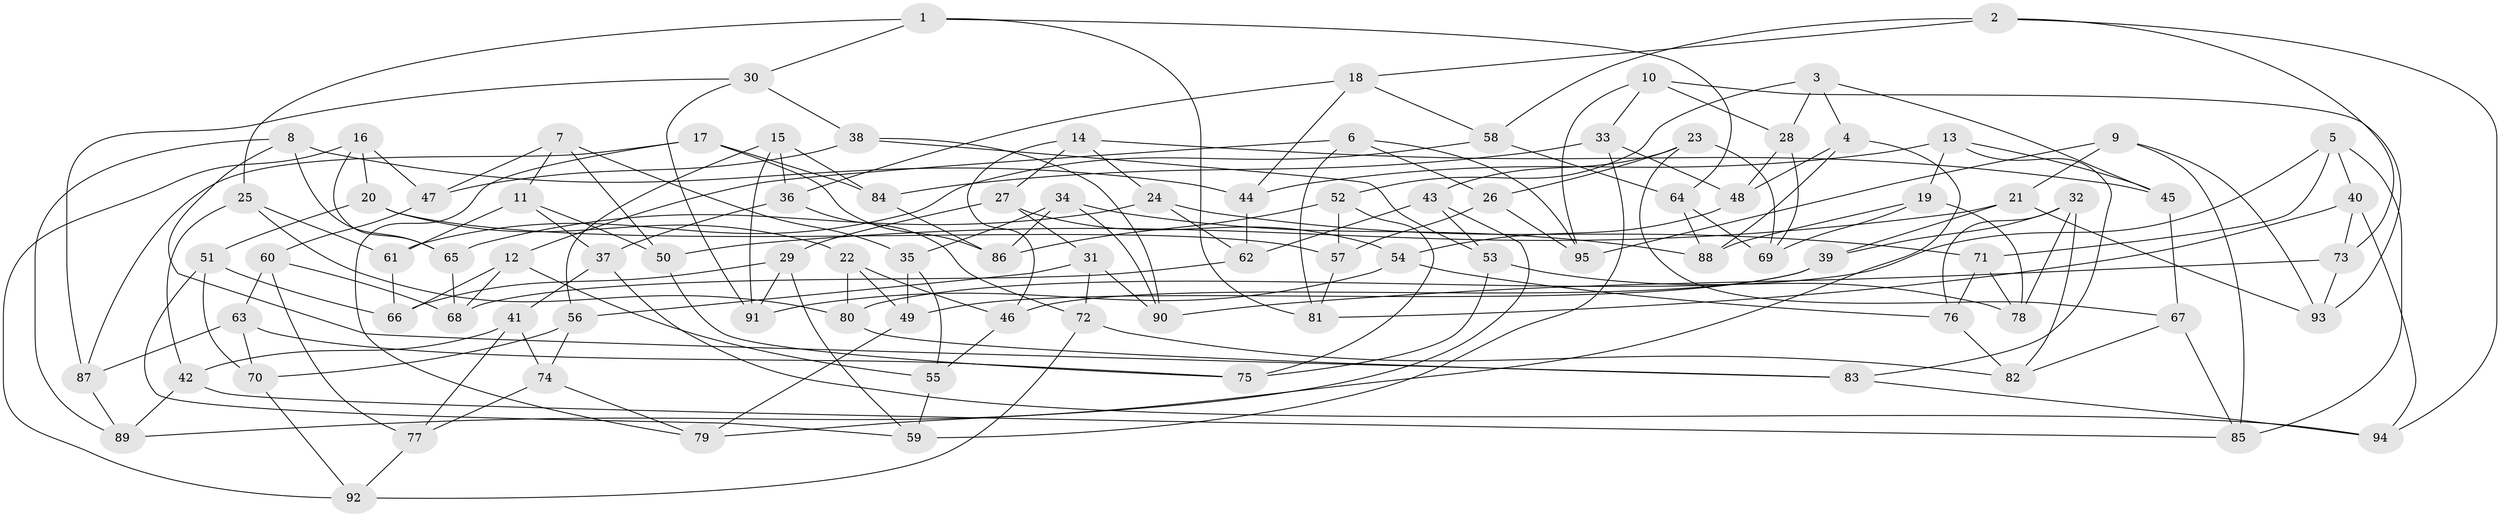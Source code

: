 // Generated by graph-tools (version 1.1) at 2025/58/03/09/25 04:58:34]
// undirected, 95 vertices, 190 edges
graph export_dot {
graph [start="1"]
  node [color=gray90,style=filled];
  1;
  2;
  3;
  4;
  5;
  6;
  7;
  8;
  9;
  10;
  11;
  12;
  13;
  14;
  15;
  16;
  17;
  18;
  19;
  20;
  21;
  22;
  23;
  24;
  25;
  26;
  27;
  28;
  29;
  30;
  31;
  32;
  33;
  34;
  35;
  36;
  37;
  38;
  39;
  40;
  41;
  42;
  43;
  44;
  45;
  46;
  47;
  48;
  49;
  50;
  51;
  52;
  53;
  54;
  55;
  56;
  57;
  58;
  59;
  60;
  61;
  62;
  63;
  64;
  65;
  66;
  67;
  68;
  69;
  70;
  71;
  72;
  73;
  74;
  75;
  76;
  77;
  78;
  79;
  80;
  81;
  82;
  83;
  84;
  85;
  86;
  87;
  88;
  89;
  90;
  91;
  92;
  93;
  94;
  95;
  1 -- 64;
  1 -- 30;
  1 -- 81;
  1 -- 25;
  2 -- 58;
  2 -- 18;
  2 -- 94;
  2 -- 73;
  3 -- 28;
  3 -- 4;
  3 -- 45;
  3 -- 52;
  4 -- 89;
  4 -- 48;
  4 -- 88;
  5 -- 80;
  5 -- 85;
  5 -- 40;
  5 -- 71;
  6 -- 26;
  6 -- 81;
  6 -- 12;
  6 -- 95;
  7 -- 47;
  7 -- 11;
  7 -- 50;
  7 -- 35;
  8 -- 65;
  8 -- 89;
  8 -- 44;
  8 -- 83;
  9 -- 95;
  9 -- 85;
  9 -- 93;
  9 -- 21;
  10 -- 93;
  10 -- 28;
  10 -- 33;
  10 -- 95;
  11 -- 61;
  11 -- 37;
  11 -- 50;
  12 -- 55;
  12 -- 68;
  12 -- 66;
  13 -- 44;
  13 -- 19;
  13 -- 83;
  13 -- 45;
  14 -- 27;
  14 -- 46;
  14 -- 45;
  14 -- 24;
  15 -- 84;
  15 -- 36;
  15 -- 56;
  15 -- 91;
  16 -- 92;
  16 -- 47;
  16 -- 65;
  16 -- 20;
  17 -- 79;
  17 -- 84;
  17 -- 86;
  17 -- 87;
  18 -- 36;
  18 -- 58;
  18 -- 44;
  19 -- 88;
  19 -- 78;
  19 -- 69;
  20 -- 22;
  20 -- 51;
  20 -- 57;
  21 -- 39;
  21 -- 93;
  21 -- 50;
  22 -- 46;
  22 -- 80;
  22 -- 49;
  23 -- 67;
  23 -- 43;
  23 -- 26;
  23 -- 69;
  24 -- 71;
  24 -- 65;
  24 -- 62;
  25 -- 80;
  25 -- 61;
  25 -- 42;
  26 -- 95;
  26 -- 57;
  27 -- 29;
  27 -- 31;
  27 -- 54;
  28 -- 48;
  28 -- 69;
  29 -- 91;
  29 -- 59;
  29 -- 66;
  30 -- 38;
  30 -- 87;
  30 -- 91;
  31 -- 90;
  31 -- 72;
  31 -- 56;
  32 -- 39;
  32 -- 78;
  32 -- 82;
  32 -- 76;
  33 -- 59;
  33 -- 84;
  33 -- 48;
  34 -- 86;
  34 -- 90;
  34 -- 88;
  34 -- 35;
  35 -- 55;
  35 -- 49;
  36 -- 37;
  36 -- 72;
  37 -- 94;
  37 -- 41;
  38 -- 53;
  38 -- 90;
  38 -- 47;
  39 -- 49;
  39 -- 46;
  40 -- 94;
  40 -- 81;
  40 -- 73;
  41 -- 77;
  41 -- 74;
  41 -- 42;
  42 -- 89;
  42 -- 85;
  43 -- 62;
  43 -- 53;
  43 -- 79;
  44 -- 62;
  45 -- 67;
  46 -- 55;
  47 -- 60;
  48 -- 54;
  49 -- 79;
  50 -- 75;
  51 -- 70;
  51 -- 59;
  51 -- 66;
  52 -- 57;
  52 -- 75;
  52 -- 86;
  53 -- 78;
  53 -- 75;
  54 -- 76;
  54 -- 91;
  55 -- 59;
  56 -- 74;
  56 -- 70;
  57 -- 81;
  58 -- 61;
  58 -- 64;
  60 -- 63;
  60 -- 77;
  60 -- 68;
  61 -- 66;
  62 -- 68;
  63 -- 75;
  63 -- 70;
  63 -- 87;
  64 -- 88;
  64 -- 69;
  65 -- 68;
  67 -- 82;
  67 -- 85;
  70 -- 92;
  71 -- 76;
  71 -- 78;
  72 -- 92;
  72 -- 82;
  73 -- 90;
  73 -- 93;
  74 -- 79;
  74 -- 77;
  76 -- 82;
  77 -- 92;
  80 -- 83;
  83 -- 94;
  84 -- 86;
  87 -- 89;
}
